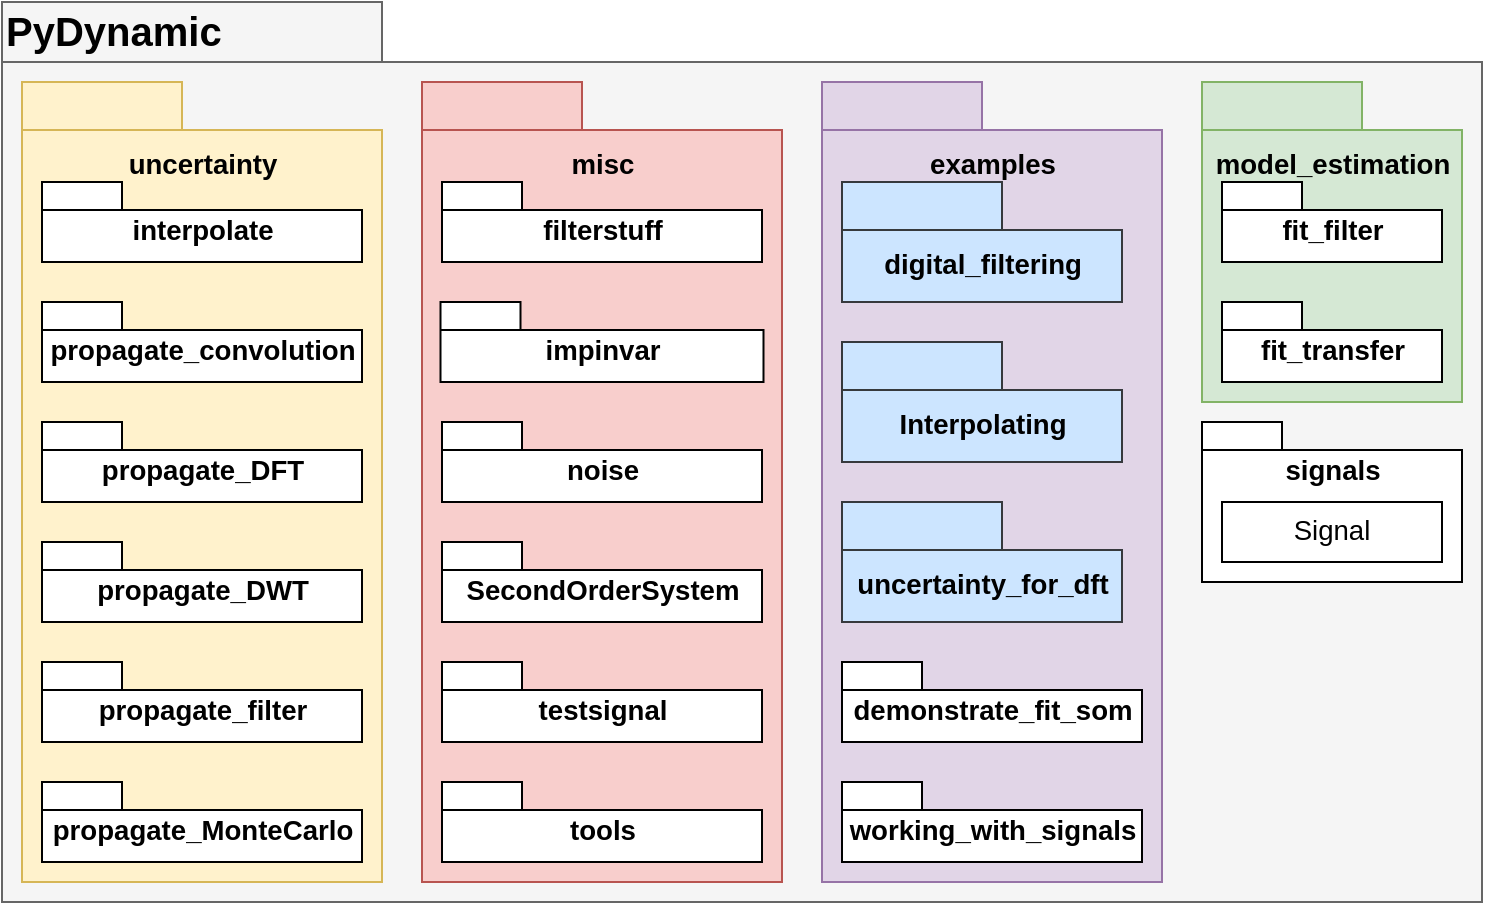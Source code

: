 <mxfile version="20.2.8" type="device" pages="2"><diagram name="Page-1" id="b5b7bab2-c9e2-2cf4-8b2a-24fd1a2a6d21"><mxGraphModel dx="1392" dy="905" grid="1" gridSize="10" guides="1" tooltips="1" connect="1" arrows="1" fold="1" page="1" pageScale="1" pageWidth="827" pageHeight="1169" background="#ffffff" math="0" shadow="0"><root><mxCell id="0"/><mxCell id="1" parent="0"/><mxCell id="6e0c8c40b5770093-72" value="" style="shape=folder;fontStyle=1;spacingTop=10;tabWidth=190;tabHeight=30;tabPosition=left;html=1;rounded=0;shadow=0;comic=0;labelBackgroundColor=none;strokeWidth=1;fillColor=#f5f5f5;fontFamily=Helvetica;fontSize=14;align=center;strokeColor=#666666;fontColor=#333333;" parent="1" vertex="1"><mxGeometry x="10" y="10" width="740" height="450" as="geometry"/></mxCell><mxCell id="8OQA0a52ulO6F6dsH-ck-4" value="" style="group;fontSize=13.8;fontFamily=Helvetica;" parent="1" vertex="1" connectable="0"><mxGeometry x="420" y="50" width="170" height="400" as="geometry"/></mxCell><mxCell id="jjbkhNA24yqYSkySX2B6-3" value="&lt;br style=&quot;font-size: 13.8px;&quot;&gt;examples" style="shape=folder;fontStyle=1;spacingTop=10;tabWidth=80;tabHeight=24;tabPosition=left;html=1;rounded=0;shadow=0;comic=0;labelBackgroundColor=none;strokeWidth=1;fontFamily=Helvetica;fontSize=13.8;align=center;verticalAlign=top;fillColor=#e1d5e7;strokeColor=#9673a6;" parent="8OQA0a52ulO6F6dsH-ck-4" vertex="1"><mxGeometry width="170" height="400" as="geometry"/></mxCell><mxCell id="jjbkhNA24yqYSkySX2B6-5" value="demonstrate_fit_som" style="shape=folder;fontStyle=1;spacingTop=10;tabWidth=40;tabHeight=14;tabPosition=left;html=1;rounded=0;shadow=0;comic=0;labelBackgroundColor=none;strokeWidth=1;fontFamily=Helvetica;fontSize=13.8;align=center;verticalAlign=top;" parent="8OQA0a52ulO6F6dsH-ck-4" vertex="1"><mxGeometry x="10" y="290" width="150" height="40" as="geometry"/></mxCell><mxCell id="jjbkhNA24yqYSkySX2B6-8" value="&lt;br style=&quot;font-size: 13.8px;&quot;&gt;digital_filtering" style="shape=folder;fontStyle=1;spacingTop=10;tabWidth=80;tabHeight=24;tabPosition=left;html=1;rounded=0;shadow=0;comic=0;labelBackgroundColor=none;strokeWidth=1;fontFamily=Helvetica;fontSize=13.8;align=center;verticalAlign=top;fillColor=#cce5ff;strokeColor=#36393d;" parent="8OQA0a52ulO6F6dsH-ck-4" vertex="1"><mxGeometry x="10" y="50" width="140" height="60" as="geometry"/></mxCell><mxCell id="jjbkhNA24yqYSkySX2B6-9" value="&lt;br style=&quot;font-size: 13.8px;&quot;&gt;Interpolating" style="shape=folder;fontStyle=1;spacingTop=10;tabWidth=80;tabHeight=24;tabPosition=left;html=1;rounded=0;shadow=0;comic=0;labelBackgroundColor=none;strokeWidth=1;fontFamily=Helvetica;fontSize=13.8;align=center;verticalAlign=top;fillColor=#cce5ff;strokeColor=#36393d;" parent="8OQA0a52ulO6F6dsH-ck-4" vertex="1"><mxGeometry x="10" y="130" width="140" height="60" as="geometry"/></mxCell><mxCell id="jjbkhNA24yqYSkySX2B6-10" value="&lt;br style=&quot;font-size: 13.8px;&quot;&gt;uncertainty_for_dft" style="shape=folder;fontStyle=1;spacingTop=10;tabWidth=80;tabHeight=24;tabPosition=left;html=1;rounded=0;shadow=0;comic=0;labelBackgroundColor=none;strokeWidth=1;fontFamily=Helvetica;fontSize=13.8;align=center;verticalAlign=top;fillColor=#cce5ff;strokeColor=#36393d;" parent="8OQA0a52ulO6F6dsH-ck-4" vertex="1"><mxGeometry x="10" y="210" width="140" height="60" as="geometry"/></mxCell><mxCell id="jjbkhNA24yqYSkySX2B6-4" value="working_with_signals" style="shape=folder;fontStyle=1;spacingTop=10;tabWidth=40;tabHeight=14;tabPosition=left;html=1;rounded=0;shadow=0;comic=0;labelBackgroundColor=none;strokeWidth=1;fontFamily=Helvetica;fontSize=13.8;align=center;verticalAlign=top;" parent="8OQA0a52ulO6F6dsH-ck-4" vertex="1"><mxGeometry x="10" y="350" width="150" height="40" as="geometry"/></mxCell><mxCell id="8OQA0a52ulO6F6dsH-ck-6" value="" style="group;fontSize=14;" parent="1" vertex="1" connectable="0"><mxGeometry x="10" y="10" width="730" height="440" as="geometry"/></mxCell><mxCell id="8OQA0a52ulO6F6dsH-ck-2" value="" style="group;fontSize=13.8;fontFamily=Helvetica;" parent="8OQA0a52ulO6F6dsH-ck-6" vertex="1" connectable="0"><mxGeometry x="210" y="40" width="180" height="400" as="geometry"/></mxCell><mxCell id="9_P2E_jfeGVOWSOL8hGP-33" value="&lt;font style=&quot;font-size: 13.8px;&quot;&gt;&lt;br style=&quot;font-size: 13.8px;&quot;&gt;&lt;font style=&quot;font-size: 13.8px;&quot;&gt;misc&lt;/font&gt;&lt;/font&gt;" style="shape=folder;fontStyle=1;spacingTop=10;tabWidth=80;tabHeight=24;tabPosition=left;html=1;rounded=0;shadow=0;comic=0;labelBackgroundColor=none;strokeWidth=1;fontFamily=Helvetica;fontSize=13.8;align=center;verticalAlign=top;fillColor=#f8cecc;strokeColor=#b85450;" parent="8OQA0a52ulO6F6dsH-ck-2" vertex="1"><mxGeometry width="180" height="400" as="geometry"/></mxCell><mxCell id="9_P2E_jfeGVOWSOL8hGP-45" value="filterstuff" style="shape=folder;fontStyle=1;spacingTop=10;tabWidth=40;tabHeight=14;tabPosition=left;html=1;rounded=0;shadow=0;comic=0;labelBackgroundColor=none;strokeWidth=1;fontFamily=Helvetica;fontSize=13.8;align=center;verticalAlign=top;" parent="8OQA0a52ulO6F6dsH-ck-2" vertex="1"><mxGeometry x="10" y="50" width="160" height="40" as="geometry"/></mxCell><mxCell id="9_P2E_jfeGVOWSOL8hGP-50" value="testsignal" style="shape=folder;fontStyle=1;spacingTop=10;tabWidth=40;tabHeight=14;tabPosition=left;html=1;rounded=0;shadow=0;comic=0;labelBackgroundColor=none;strokeWidth=1;fontFamily=Helvetica;fontSize=13.8;align=center;verticalAlign=top;" parent="8OQA0a52ulO6F6dsH-ck-2" vertex="1"><mxGeometry x="10" y="290" width="160" height="40" as="geometry"/></mxCell><mxCell id="9_P2E_jfeGVOWSOL8hGP-47" value="impinvar" style="shape=folder;fontStyle=1;spacingTop=10;tabWidth=40;tabHeight=14;tabPosition=left;html=1;rounded=0;shadow=0;comic=0;labelBackgroundColor=none;strokeWidth=1;fontFamily=Helvetica;fontSize=13.8;align=center;verticalAlign=top;" parent="8OQA0a52ulO6F6dsH-ck-2" vertex="1"><mxGeometry x="9.25" y="110" width="161.5" height="40" as="geometry"/></mxCell><mxCell id="9_P2E_jfeGVOWSOL8hGP-48" value="noise" style="shape=folder;fontStyle=1;spacingTop=10;tabWidth=40;tabHeight=14;tabPosition=left;html=1;rounded=0;shadow=0;comic=0;labelBackgroundColor=none;strokeWidth=1;fontFamily=Helvetica;fontSize=13.8;align=center;verticalAlign=top;" parent="8OQA0a52ulO6F6dsH-ck-2" vertex="1"><mxGeometry x="10" y="170" width="160" height="40" as="geometry"/></mxCell><mxCell id="9_P2E_jfeGVOWSOL8hGP-89" value="SecondOrderSystem" style="shape=folder;fontStyle=1;spacingTop=10;tabWidth=40;tabHeight=14;tabPosition=left;html=1;rounded=0;shadow=0;comic=0;labelBackgroundColor=none;strokeWidth=1;fontFamily=Helvetica;fontSize=13.8;align=center;verticalAlign=top;" parent="8OQA0a52ulO6F6dsH-ck-2" vertex="1"><mxGeometry x="10" y="230" width="160" height="40" as="geometry"/></mxCell><mxCell id="9_P2E_jfeGVOWSOL8hGP-51" value="tools" style="shape=folder;fontStyle=1;spacingTop=10;tabWidth=40;tabHeight=14;tabPosition=left;html=1;rounded=0;shadow=0;comic=0;labelBackgroundColor=none;strokeWidth=1;fontFamily=Helvetica;fontSize=13.8;align=center;verticalAlign=top;" parent="8OQA0a52ulO6F6dsH-ck-2" vertex="1"><mxGeometry x="10" y="350" width="160" height="40" as="geometry"/></mxCell><mxCell id="8OQA0a52ulO6F6dsH-ck-3" value="" style="group" parent="8OQA0a52ulO6F6dsH-ck-6" vertex="1" connectable="0"><mxGeometry width="190" height="440" as="geometry"/></mxCell><mxCell id="6e0c8c40b5770093-73" value="PyDynamic" style="text;html=1;align=left;verticalAlign=top;spacingTop=-4;fontSize=20;fontFamily=Helvetica;fontStyle=1" parent="8OQA0a52ulO6F6dsH-ck-3" vertex="1"><mxGeometry width="190" height="30" as="geometry"/></mxCell><mxCell id="9_P2E_jfeGVOWSOL8hGP-52" value="&lt;br style=&quot;font-size: 13.8px;&quot;&gt;uncertainty" style="shape=folder;fontStyle=1;spacingTop=10;tabWidth=80;tabHeight=24;tabPosition=left;html=1;rounded=0;shadow=0;comic=0;labelBackgroundColor=none;strokeWidth=1;fontFamily=Helvetica;fontSize=13.8;align=center;verticalAlign=top;fillColor=#fff2cc;strokeColor=#d6b656;" parent="8OQA0a52ulO6F6dsH-ck-3" vertex="1"><mxGeometry x="10" y="40" width="180" height="400" as="geometry"/></mxCell><mxCell id="9_P2E_jfeGVOWSOL8hGP-54" value="interpolate" style="shape=folder;fontStyle=1;spacingTop=10;tabWidth=40;tabHeight=14;tabPosition=left;html=1;rounded=0;shadow=0;comic=0;labelBackgroundColor=none;strokeWidth=1;fontFamily=Helvetica;fontSize=13.8;align=center;verticalAlign=top;" parent="8OQA0a52ulO6F6dsH-ck-3" vertex="1"><mxGeometry x="20" y="90" width="160" height="40" as="geometry"/></mxCell><mxCell id="9_P2E_jfeGVOWSOL8hGP-53" value="propagate_DFT" style="shape=folder;fontStyle=1;spacingTop=10;tabWidth=40;tabHeight=14;tabPosition=left;html=1;rounded=0;shadow=0;comic=0;labelBackgroundColor=none;strokeWidth=1;fontFamily=Helvetica;fontSize=13.8;align=center;verticalAlign=top;" parent="8OQA0a52ulO6F6dsH-ck-3" vertex="1"><mxGeometry x="20" y="210" width="160" height="40" as="geometry"/></mxCell><mxCell id="9_P2E_jfeGVOWSOL8hGP-55" value="propagate_filter" style="shape=folder;fontStyle=1;spacingTop=10;tabWidth=40;tabHeight=14;tabPosition=left;html=1;rounded=0;shadow=0;comic=0;labelBackgroundColor=none;strokeWidth=1;fontFamily=Helvetica;fontSize=13.8;align=center;verticalAlign=top;" parent="8OQA0a52ulO6F6dsH-ck-3" vertex="1"><mxGeometry x="20" y="330" width="160" height="40" as="geometry"/></mxCell><mxCell id="9_P2E_jfeGVOWSOL8hGP-56" value="propagate_MonteCarlo" style="shape=folder;fontStyle=1;spacingTop=10;tabWidth=40;tabHeight=14;tabPosition=left;html=1;rounded=0;shadow=0;comic=0;labelBackgroundColor=none;strokeWidth=1;fontFamily=Helvetica;fontSize=13.8;align=center;verticalAlign=top;" parent="8OQA0a52ulO6F6dsH-ck-3" vertex="1"><mxGeometry x="20" y="390" width="160" height="40" as="geometry"/></mxCell><mxCell id="jjbkhNA24yqYSkySX2B6-6" value="propagate_convolution" style="shape=folder;fontStyle=1;spacingTop=10;tabWidth=40;tabHeight=14;tabPosition=left;html=1;rounded=0;shadow=0;comic=0;labelBackgroundColor=none;strokeWidth=1;fontFamily=Helvetica;fontSize=13.8;align=center;verticalAlign=top;" parent="8OQA0a52ulO6F6dsH-ck-3" vertex="1"><mxGeometry x="20" y="150" width="160" height="40" as="geometry"/></mxCell><mxCell id="jjbkhNA24yqYSkySX2B6-7" value="propagate_DWT" style="shape=folder;fontStyle=1;spacingTop=10;tabWidth=40;tabHeight=14;tabPosition=left;html=1;rounded=0;shadow=0;comic=0;labelBackgroundColor=none;strokeWidth=1;fontFamily=Helvetica;fontSize=13.8;align=center;verticalAlign=top;" parent="8OQA0a52ulO6F6dsH-ck-3" vertex="1"><mxGeometry x="20" y="270" width="160" height="40" as="geometry"/></mxCell><mxCell id="8OQA0a52ulO6F6dsH-ck-5" value="" style="group;fontSize=13.8;fontFamily=Helvetica;" parent="8OQA0a52ulO6F6dsH-ck-6" vertex="1" connectable="0"><mxGeometry x="600" y="40" width="130" height="160" as="geometry"/></mxCell><mxCell id="9_P2E_jfeGVOWSOL8hGP-28" value="&lt;br style=&quot;font-size: 13.8px;&quot;&gt;model_estimation" style="shape=folder;fontStyle=1;spacingTop=10;tabWidth=80;tabHeight=24;tabPosition=left;html=1;rounded=0;shadow=0;comic=0;labelBackgroundColor=none;strokeWidth=1;fontFamily=Helvetica;fontSize=13.8;align=center;verticalAlign=top;fillColor=#d5e8d4;strokeColor=#82b366;" parent="8OQA0a52ulO6F6dsH-ck-5" vertex="1"><mxGeometry width="130" height="160" as="geometry"/></mxCell><mxCell id="9_P2E_jfeGVOWSOL8hGP-30" value="fit_transfer" style="shape=folder;fontStyle=1;spacingTop=10;tabWidth=40;tabHeight=14;tabPosition=left;html=1;rounded=0;shadow=0;comic=0;labelBackgroundColor=none;strokeWidth=1;fontFamily=Helvetica;fontSize=13.8;align=center;verticalAlign=top;" parent="8OQA0a52ulO6F6dsH-ck-5" vertex="1"><mxGeometry x="10" y="110" width="110" height="40" as="geometry"/></mxCell><mxCell id="9_P2E_jfeGVOWSOL8hGP-29" value="fit_filter" style="shape=folder;fontStyle=1;spacingTop=10;tabWidth=40;tabHeight=14;tabPosition=left;html=1;rounded=0;shadow=0;comic=0;labelBackgroundColor=none;strokeWidth=1;fontFamily=Helvetica;fontSize=13.8;align=center;verticalAlign=top;" parent="8OQA0a52ulO6F6dsH-ck-5" vertex="1"><mxGeometry x="10" y="50" width="110" height="40" as="geometry"/></mxCell><mxCell id="k-iSOzX92xov6Cenzssi-3" value="" style="group" vertex="1" connectable="0" parent="8OQA0a52ulO6F6dsH-ck-6"><mxGeometry x="600" y="210" width="130" height="80" as="geometry"/></mxCell><mxCell id="k-iSOzX92xov6Cenzssi-2" value="signals" style="shape=folder;fontStyle=1;spacingTop=10;tabWidth=40;tabHeight=14;tabPosition=left;html=1;rounded=0;shadow=0;comic=0;labelBackgroundColor=none;strokeWidth=1;fontFamily=Helvetica;fontSize=13.8;align=center;verticalAlign=top;" vertex="1" parent="k-iSOzX92xov6Cenzssi-3"><mxGeometry width="130" height="80" as="geometry"/></mxCell><mxCell id="zISp8ZOiWoKkw_cdjOar-5" value="Signal" style="rounded=0;whiteSpace=wrap;html=1;fontFamily=Helvetica;fontSize=13.8;" parent="k-iSOzX92xov6Cenzssi-3" vertex="1"><mxGeometry x="10" y="40" width="110" height="30" as="geometry"/></mxCell></root></mxGraphModel></diagram><diagram id="1rIipO93sW44e9oyXOSK" name="Page-2"><mxGraphModel dx="1422" dy="707" grid="1" gridSize="10" guides="1" tooltips="1" connect="1" arrows="1" fold="1" page="1" pageScale="1" pageWidth="827" pageHeight="1169" math="0" shadow="0"><root><mxCell id="yfxZfT2lVxi6vaaOhnu8-0"/><mxCell id="yfxZfT2lVxi6vaaOhnu8-1" parent="yfxZfT2lVxi6vaaOhnu8-0"/><mxCell id="yfxZfT2lVxi6vaaOhnu8-2" value="" style="shape=folder;fontStyle=1;spacingTop=10;tabWidth=190;tabHeight=30;tabPosition=left;html=1;rounded=0;shadow=0;comic=0;labelBackgroundColor=none;strokeWidth=1;fillColor=#f5f5f5;fontFamily=Helvetica;fontSize=14;align=center;strokeColor=#666666;fontColor=#333333;" vertex="1" parent="yfxZfT2lVxi6vaaOhnu8-1"><mxGeometry x="10" y="10" width="740" height="450" as="geometry"/></mxCell></root></mxGraphModel></diagram></mxfile>